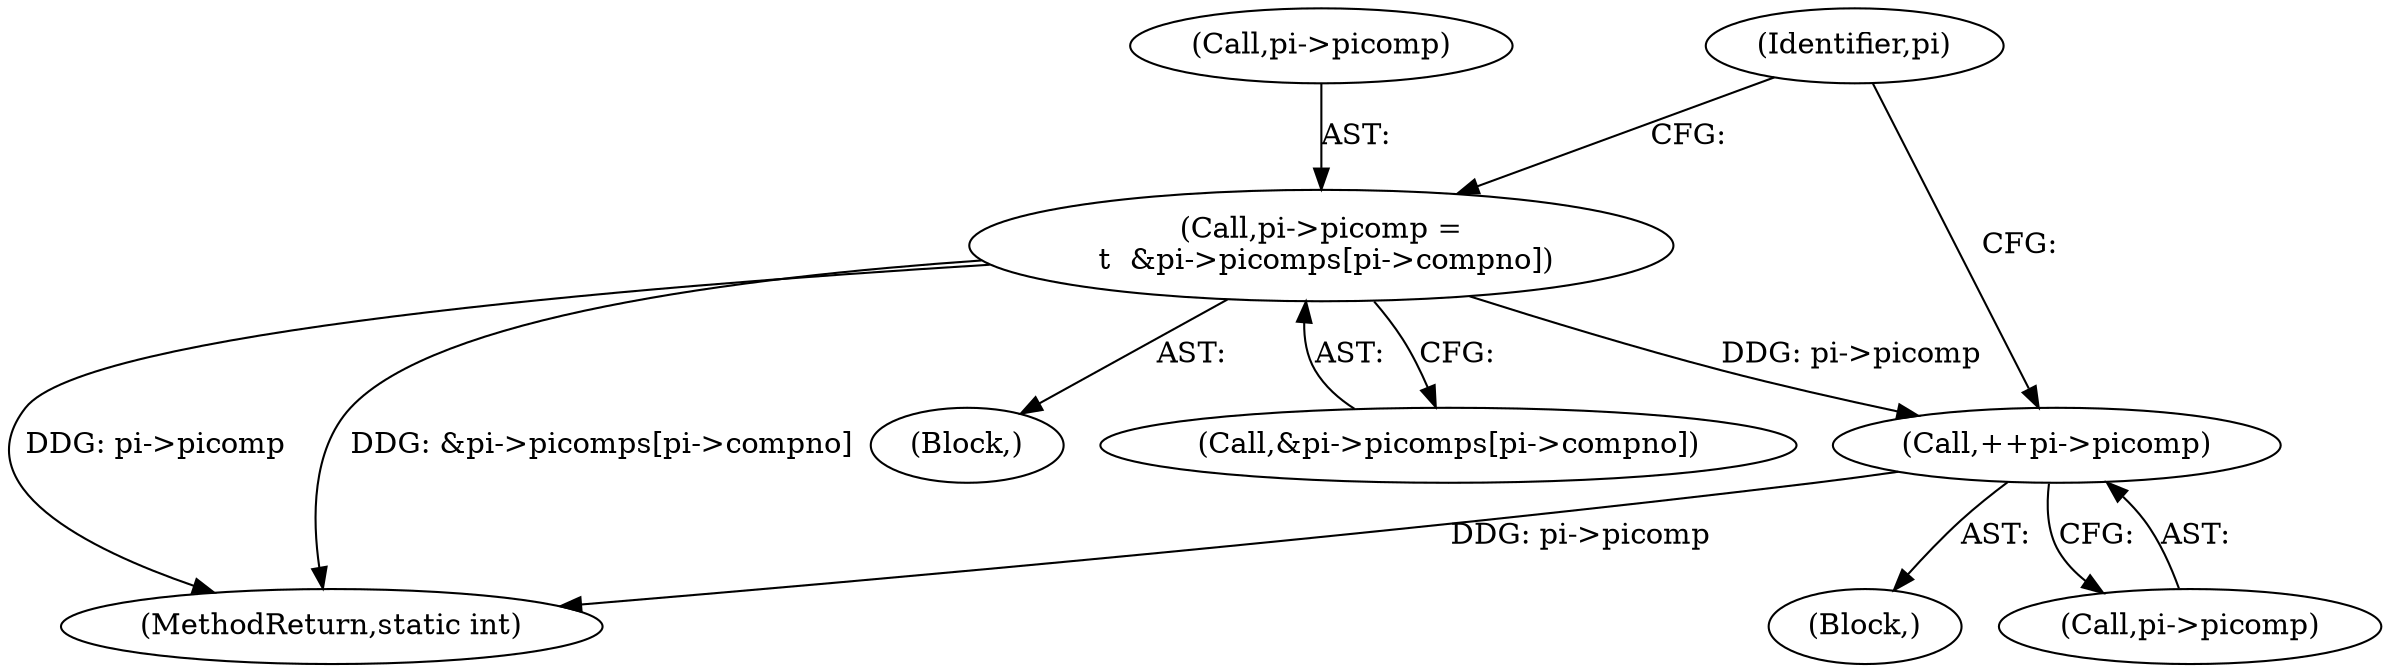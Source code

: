 digraph "0_jasper_1f0dfe5a42911b6880a1445f13f6d615ddb55387@array" {
"1000142" [label="(Call,pi->picomp =\n \t  &pi->picomps[pi->compno])"];
"1000176" [label="(Call,++pi->picomp)"];
"1000143" [label="(Call,pi->picomp)"];
"1000157" [label="(Identifier,pi)"];
"1000699" [label="(MethodReturn,static int)"];
"1000134" [label="(Block,)"];
"1000176" [label="(Call,++pi->picomp)"];
"1000142" [label="(Call,pi->picomp =\n \t  &pi->picomps[pi->compno])"];
"1000177" [label="(Call,pi->picomp)"];
"1000146" [label="(Call,&pi->picomps[pi->compno])"];
"1000171" [label="(Block,)"];
"1000142" -> "1000134"  [label="AST: "];
"1000142" -> "1000146"  [label="CFG: "];
"1000143" -> "1000142"  [label="AST: "];
"1000146" -> "1000142"  [label="AST: "];
"1000157" -> "1000142"  [label="CFG: "];
"1000142" -> "1000699"  [label="DDG: pi->picomp"];
"1000142" -> "1000699"  [label="DDG: &pi->picomps[pi->compno]"];
"1000142" -> "1000176"  [label="DDG: pi->picomp"];
"1000176" -> "1000171"  [label="AST: "];
"1000176" -> "1000177"  [label="CFG: "];
"1000177" -> "1000176"  [label="AST: "];
"1000157" -> "1000176"  [label="CFG: "];
"1000176" -> "1000699"  [label="DDG: pi->picomp"];
}
